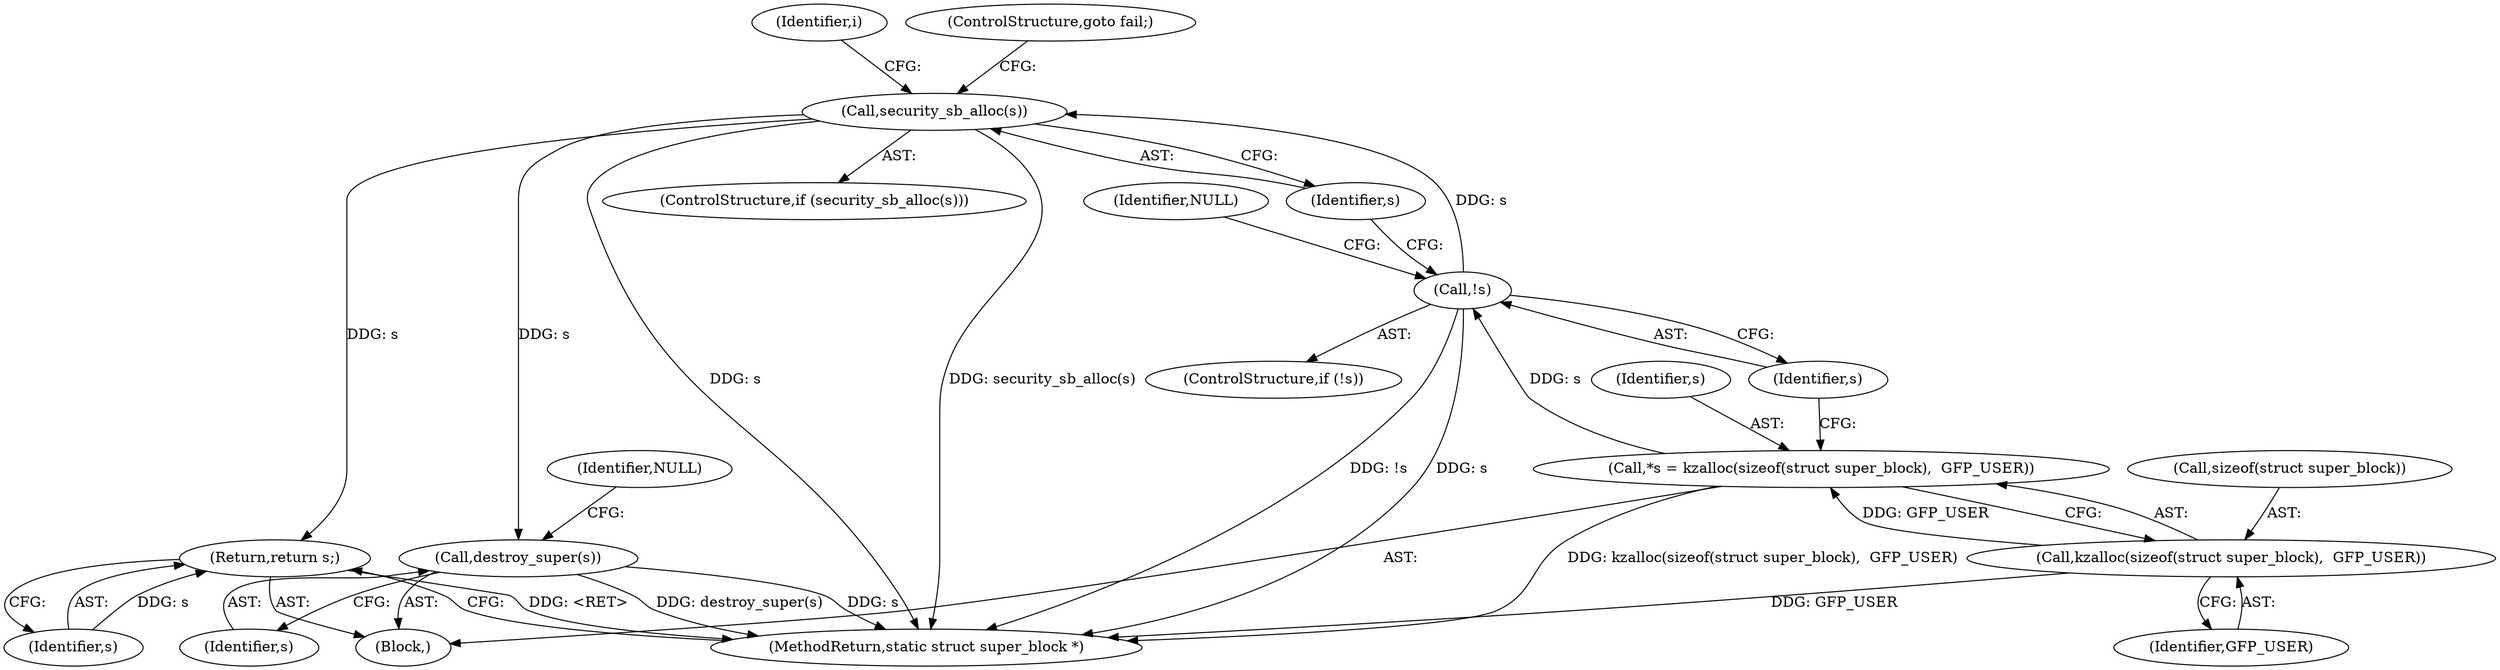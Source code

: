 digraph "0_linux_eee5cc2702929fd41cce28058dc6d6717f723f87_10@pointer" {
"1000120" [label="(Call,security_sb_alloc(s))"];
"1000115" [label="(Call,!s)"];
"1000106" [label="(Call,*s = kzalloc(sizeof(struct super_block),  GFP_USER))"];
"1000108" [label="(Call,kzalloc(sizeof(struct super_block),  GFP_USER))"];
"1000348" [label="(Return,return s;)"];
"1000351" [label="(Call,destroy_super(s))"];
"1000118" [label="(Identifier,NULL)"];
"1000111" [label="(Identifier,GFP_USER)"];
"1000119" [label="(ControlStructure,if (security_sb_alloc(s)))"];
"1000114" [label="(ControlStructure,if (!s))"];
"1000349" [label="(Identifier,s)"];
"1000106" [label="(Call,*s = kzalloc(sizeof(struct super_block),  GFP_USER))"];
"1000120" [label="(Call,security_sb_alloc(s))"];
"1000125" [label="(Identifier,i)"];
"1000122" [label="(ControlStructure,goto fail;)"];
"1000115" [label="(Call,!s)"];
"1000104" [label="(Block,)"];
"1000352" [label="(Identifier,s)"];
"1000354" [label="(Identifier,NULL)"];
"1000355" [label="(MethodReturn,static struct super_block *)"];
"1000116" [label="(Identifier,s)"];
"1000107" [label="(Identifier,s)"];
"1000109" [label="(Call,sizeof(struct super_block))"];
"1000348" [label="(Return,return s;)"];
"1000351" [label="(Call,destroy_super(s))"];
"1000121" [label="(Identifier,s)"];
"1000108" [label="(Call,kzalloc(sizeof(struct super_block),  GFP_USER))"];
"1000120" -> "1000119"  [label="AST: "];
"1000120" -> "1000121"  [label="CFG: "];
"1000121" -> "1000120"  [label="AST: "];
"1000122" -> "1000120"  [label="CFG: "];
"1000125" -> "1000120"  [label="CFG: "];
"1000120" -> "1000355"  [label="DDG: s"];
"1000120" -> "1000355"  [label="DDG: security_sb_alloc(s)"];
"1000115" -> "1000120"  [label="DDG: s"];
"1000120" -> "1000348"  [label="DDG: s"];
"1000120" -> "1000351"  [label="DDG: s"];
"1000115" -> "1000114"  [label="AST: "];
"1000115" -> "1000116"  [label="CFG: "];
"1000116" -> "1000115"  [label="AST: "];
"1000118" -> "1000115"  [label="CFG: "];
"1000121" -> "1000115"  [label="CFG: "];
"1000115" -> "1000355"  [label="DDG: !s"];
"1000115" -> "1000355"  [label="DDG: s"];
"1000106" -> "1000115"  [label="DDG: s"];
"1000106" -> "1000104"  [label="AST: "];
"1000106" -> "1000108"  [label="CFG: "];
"1000107" -> "1000106"  [label="AST: "];
"1000108" -> "1000106"  [label="AST: "];
"1000116" -> "1000106"  [label="CFG: "];
"1000106" -> "1000355"  [label="DDG: kzalloc(sizeof(struct super_block),  GFP_USER)"];
"1000108" -> "1000106"  [label="DDG: GFP_USER"];
"1000108" -> "1000111"  [label="CFG: "];
"1000109" -> "1000108"  [label="AST: "];
"1000111" -> "1000108"  [label="AST: "];
"1000108" -> "1000355"  [label="DDG: GFP_USER"];
"1000348" -> "1000104"  [label="AST: "];
"1000348" -> "1000349"  [label="CFG: "];
"1000349" -> "1000348"  [label="AST: "];
"1000355" -> "1000348"  [label="CFG: "];
"1000348" -> "1000355"  [label="DDG: <RET>"];
"1000349" -> "1000348"  [label="DDG: s"];
"1000351" -> "1000104"  [label="AST: "];
"1000351" -> "1000352"  [label="CFG: "];
"1000352" -> "1000351"  [label="AST: "];
"1000354" -> "1000351"  [label="CFG: "];
"1000351" -> "1000355"  [label="DDG: destroy_super(s)"];
"1000351" -> "1000355"  [label="DDG: s"];
}
